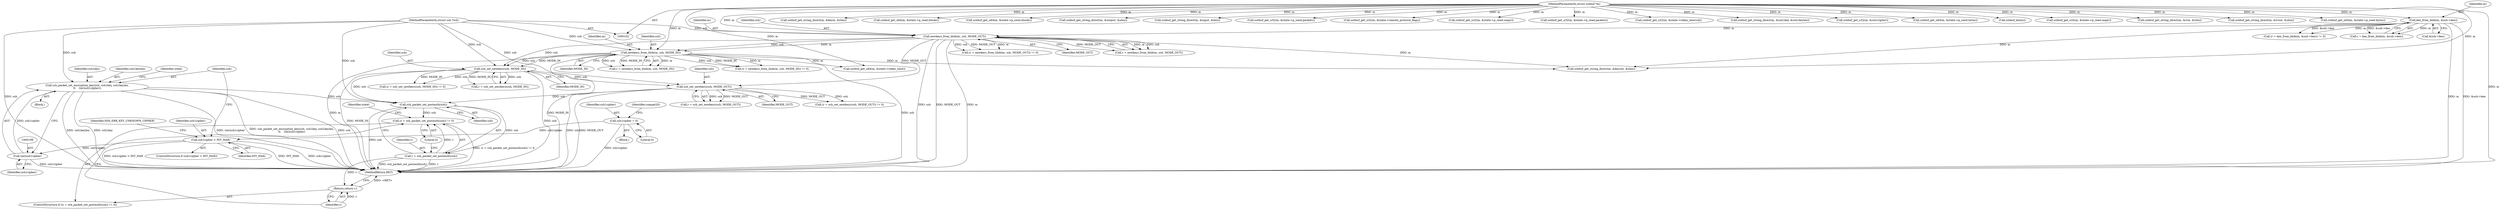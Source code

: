 digraph "0_src_3095060f479b86288e31c79ecbc5131a66bcd2f9_8@pointer" {
"1000485" [label="(Call,ssh_packet_set_postauth(ssh))"];
"1000194" [label="(Call,ssh_packet_set_encryption_key(ssh, ssh1key, ssh1keylen,\n\t\t    (int)ssh1cipher))"];
"1000103" [label="(MethodParameterIn,struct ssh *ssh)"];
"1000198" [label="(Call,(int)ssh1cipher)"];
"1000189" [label="(Call,ssh1cipher > INT_MAX)"];
"1000126" [label="(Call,ssh1cipher = 0)"];
"1000412" [label="(Call,ssh_set_newkeys(ssh, MODE_IN))"];
"1000261" [label="(Call,newkeys_from_blob(m, ssh, MODE_OUT))"];
"1000250" [label="(Call,kex_from_blob(m, &ssh->kex))"];
"1000104" [label="(MethodParameterIn,struct sshbuf *m)"];
"1000270" [label="(Call,newkeys_from_blob(m, ssh, MODE_IN))"];
"1000419" [label="(Call,ssh_set_newkeys(ssh, MODE_OUT))"];
"1000482" [label="(Call,(r = ssh_packet_set_postauth(ssh)) != 0)"];
"1000483" [label="(Call,r = ssh_packet_set_postauth(ssh))"];
"1000488" [label="(Return,return r;)"];
"1000258" [label="(Call,(r = newkeys_from_blob(m, ssh, MODE_OUT)) != 0)"];
"1000190" [label="(Identifier,ssh1cipher)"];
"1000194" [label="(Call,ssh_packet_set_encryption_key(ssh, ssh1key, ssh1keylen,\n\t\t    (int)ssh1cipher))"];
"1000267" [label="(Call,(r = newkeys_from_blob(m, ssh, MODE_IN)) != 0)"];
"1000440" [label="(Call,sshbuf_get_string_direct(m, &keyin, &rlen))"];
"1000409" [label="(Call,(r = ssh_set_newkeys(ssh, MODE_IN)) != 0)"];
"1000488" [label="(Return,return r;)"];
"1000128" [label="(Literal,0)"];
"1000279" [label="(Call,sshbuf_get_u64(m, &state->rekey_limit))"];
"1000366" [label="(Call,sshbuf_get_u64(m, &state->p_read.blocks))"];
"1000420" [label="(Identifier,ssh)"];
"1000200" [label="(Identifier,ssh1cipher)"];
"1000263" [label="(Identifier,ssh)"];
"1000252" [label="(Call,&ssh->kex)"];
"1000416" [label="(Call,(r = ssh_set_newkeys(ssh, MODE_OUT)) != 0)"];
"1000195" [label="(Identifier,ssh)"];
"1000492" [label="(Identifier,state)"];
"1000264" [label="(Identifier,MODE_OUT)"];
"1000314" [label="(Call,sshbuf_get_u64(m, &state->p_send.blocks))"];
"1000247" [label="(Call,(r = kex_from_blob(m, &ssh->kex)) != 0)"];
"1000484" [label="(Identifier,r)"];
"1000489" [label="(Identifier,r)"];
"1000514" [label="(Call,sshbuf_get_string_direct(m, &output, &olen))"];
"1000198" [label="(Call,(int)ssh1cipher)"];
"1000261" [label="(Call,newkeys_from_blob(m, ssh, MODE_OUT))"];
"1000191" [label="(Identifier,INT_MAX)"];
"1000105" [label="(Block,)"];
"1000251" [label="(Identifier,m)"];
"1000503" [label="(Call,sshbuf_get_string_direct(m, &input, &ilen))"];
"1000250" [label="(Call,kex_from_blob(m, &ssh->kex))"];
"1000272" [label="(Identifier,ssh)"];
"1000327" [label="(Call,sshbuf_get_u32(m, &state->p_send.packets))"];
"1000485" [label="(Call,ssh_packet_set_postauth(ssh))"];
"1000138" [label="(Call,sshbuf_get_u32(m, &state->remote_protocol_flags))"];
"1000417" [label="(Call,r = ssh_set_newkeys(ssh, MODE_OUT))"];
"1000554" [label="(MethodReturn,RET)"];
"1000197" [label="(Identifier,ssh1keylen)"];
"1000419" [label="(Call,ssh_set_newkeys(ssh, MODE_OUT))"];
"1000126" [label="(Call,ssh1cipher = 0)"];
"1000127" [label="(Identifier,ssh1cipher)"];
"1000410" [label="(Call,r = ssh_set_newkeys(ssh, MODE_IN))"];
"1000248" [label="(Call,r = kex_from_blob(m, &ssh->kex))"];
"1000259" [label="(Call,r = newkeys_from_blob(m, ssh, MODE_OUT))"];
"1000189" [label="(Call,ssh1cipher > INT_MAX)"];
"1000487" [label="(Literal,0)"];
"1000301" [label="(Call,sshbuf_get_u32(m, &state->p_send.seqnr))"];
"1000413" [label="(Identifier,ssh)"];
"1000103" [label="(MethodParameterIn,struct ssh *ssh)"];
"1000379" [label="(Call,sshbuf_get_u32(m, &state->p_read.packets))"];
"1000290" [label="(Call,sshbuf_get_u32(m, &state->rekey_interval))"];
"1000273" [label="(Identifier,MODE_IN)"];
"1000483" [label="(Call,r = ssh_packet_set_postauth(ssh))"];
"1000206" [label="(Identifier,state)"];
"1000196" [label="(Identifier,ssh1key)"];
"1000482" [label="(Call,(r = ssh_packet_set_postauth(ssh)) != 0)"];
"1000158" [label="(Call,sshbuf_get_string_direct(m, &ssh1key, &ssh1keylen))"];
"1000271" [label="(Identifier,m)"];
"1000149" [label="(Call,sshbuf_get_u32(m, &ssh1cipher))"];
"1000132" [label="(Block,)"];
"1000412" [label="(Call,ssh_set_newkeys(ssh, MODE_IN))"];
"1000430" [label="(Call,sshbuf_get_string_direct(m, &keyout, &slen))"];
"1000340" [label="(Call,sshbuf_get_u64(m, &state->p_send.bytes))"];
"1000545" [label="(Call,sshbuf_len(m))"];
"1000268" [label="(Call,r = newkeys_from_blob(m, ssh, MODE_IN))"];
"1000421" [label="(Identifier,MODE_OUT)"];
"1000188" [label="(ControlStructure,if (ssh1cipher > INT_MAX))"];
"1000353" [label="(Call,sshbuf_get_u32(m, &state->p_read.seqnr))"];
"1000179" [label="(Call,sshbuf_get_string_direct(m, &ivin, &rlen))"];
"1000486" [label="(Identifier,ssh)"];
"1000193" [label="(Identifier,SSH_ERR_KEY_UNKNOWN_CIPHER)"];
"1000131" [label="(Identifier,compat20)"];
"1000270" [label="(Call,newkeys_from_blob(m, ssh, MODE_IN))"];
"1000104" [label="(MethodParameterIn,struct sshbuf *m)"];
"1000481" [label="(ControlStructure,if ((r = ssh_packet_set_postauth(ssh)) != 0))"];
"1000169" [label="(Call,sshbuf_get_string_direct(m, &ivout, &slen))"];
"1000391" [label="(Call,sshbuf_get_u64(m, &state->p_read.bytes))"];
"1000262" [label="(Identifier,m)"];
"1000414" [label="(Identifier,MODE_IN)"];
"1000485" -> "1000483"  [label="AST: "];
"1000485" -> "1000486"  [label="CFG: "];
"1000486" -> "1000485"  [label="AST: "];
"1000483" -> "1000485"  [label="CFG: "];
"1000485" -> "1000554"  [label="DDG: ssh"];
"1000485" -> "1000482"  [label="DDG: ssh"];
"1000485" -> "1000483"  [label="DDG: ssh"];
"1000194" -> "1000485"  [label="DDG: ssh"];
"1000412" -> "1000485"  [label="DDG: ssh"];
"1000419" -> "1000485"  [label="DDG: ssh"];
"1000103" -> "1000485"  [label="DDG: ssh"];
"1000194" -> "1000132"  [label="AST: "];
"1000194" -> "1000198"  [label="CFG: "];
"1000195" -> "1000194"  [label="AST: "];
"1000196" -> "1000194"  [label="AST: "];
"1000197" -> "1000194"  [label="AST: "];
"1000198" -> "1000194"  [label="AST: "];
"1000206" -> "1000194"  [label="CFG: "];
"1000194" -> "1000554"  [label="DDG: ssh_packet_set_encryption_key(ssh, ssh1key, ssh1keylen,\n\t\t    (int)ssh1cipher)"];
"1000194" -> "1000554"  [label="DDG: ssh"];
"1000194" -> "1000554"  [label="DDG: ssh1keylen"];
"1000194" -> "1000554"  [label="DDG: ssh1key"];
"1000194" -> "1000554"  [label="DDG: (int)ssh1cipher"];
"1000103" -> "1000194"  [label="DDG: ssh"];
"1000198" -> "1000194"  [label="DDG: ssh1cipher"];
"1000103" -> "1000102"  [label="AST: "];
"1000103" -> "1000554"  [label="DDG: ssh"];
"1000103" -> "1000261"  [label="DDG: ssh"];
"1000103" -> "1000270"  [label="DDG: ssh"];
"1000103" -> "1000412"  [label="DDG: ssh"];
"1000103" -> "1000419"  [label="DDG: ssh"];
"1000198" -> "1000200"  [label="CFG: "];
"1000199" -> "1000198"  [label="AST: "];
"1000200" -> "1000198"  [label="AST: "];
"1000198" -> "1000554"  [label="DDG: ssh1cipher"];
"1000189" -> "1000198"  [label="DDG: ssh1cipher"];
"1000189" -> "1000188"  [label="AST: "];
"1000189" -> "1000191"  [label="CFG: "];
"1000190" -> "1000189"  [label="AST: "];
"1000191" -> "1000189"  [label="AST: "];
"1000193" -> "1000189"  [label="CFG: "];
"1000195" -> "1000189"  [label="CFG: "];
"1000189" -> "1000554"  [label="DDG: ssh1cipher"];
"1000189" -> "1000554"  [label="DDG: ssh1cipher > INT_MAX"];
"1000189" -> "1000554"  [label="DDG: INT_MAX"];
"1000126" -> "1000189"  [label="DDG: ssh1cipher"];
"1000126" -> "1000105"  [label="AST: "];
"1000126" -> "1000128"  [label="CFG: "];
"1000127" -> "1000126"  [label="AST: "];
"1000128" -> "1000126"  [label="AST: "];
"1000131" -> "1000126"  [label="CFG: "];
"1000126" -> "1000554"  [label="DDG: ssh1cipher"];
"1000412" -> "1000410"  [label="AST: "];
"1000412" -> "1000414"  [label="CFG: "];
"1000413" -> "1000412"  [label="AST: "];
"1000414" -> "1000412"  [label="AST: "];
"1000410" -> "1000412"  [label="CFG: "];
"1000412" -> "1000554"  [label="DDG: MODE_IN"];
"1000412" -> "1000554"  [label="DDG: ssh"];
"1000412" -> "1000409"  [label="DDG: ssh"];
"1000412" -> "1000409"  [label="DDG: MODE_IN"];
"1000412" -> "1000410"  [label="DDG: ssh"];
"1000412" -> "1000410"  [label="DDG: MODE_IN"];
"1000261" -> "1000412"  [label="DDG: ssh"];
"1000270" -> "1000412"  [label="DDG: ssh"];
"1000270" -> "1000412"  [label="DDG: MODE_IN"];
"1000412" -> "1000419"  [label="DDG: ssh"];
"1000261" -> "1000259"  [label="AST: "];
"1000261" -> "1000264"  [label="CFG: "];
"1000262" -> "1000261"  [label="AST: "];
"1000263" -> "1000261"  [label="AST: "];
"1000264" -> "1000261"  [label="AST: "];
"1000259" -> "1000261"  [label="CFG: "];
"1000261" -> "1000554"  [label="DDG: ssh"];
"1000261" -> "1000554"  [label="DDG: MODE_OUT"];
"1000261" -> "1000554"  [label="DDG: m"];
"1000261" -> "1000258"  [label="DDG: m"];
"1000261" -> "1000258"  [label="DDG: ssh"];
"1000261" -> "1000258"  [label="DDG: MODE_OUT"];
"1000261" -> "1000259"  [label="DDG: m"];
"1000261" -> "1000259"  [label="DDG: ssh"];
"1000261" -> "1000259"  [label="DDG: MODE_OUT"];
"1000250" -> "1000261"  [label="DDG: m"];
"1000104" -> "1000261"  [label="DDG: m"];
"1000261" -> "1000270"  [label="DDG: m"];
"1000261" -> "1000270"  [label="DDG: ssh"];
"1000261" -> "1000419"  [label="DDG: MODE_OUT"];
"1000261" -> "1000430"  [label="DDG: m"];
"1000250" -> "1000248"  [label="AST: "];
"1000250" -> "1000252"  [label="CFG: "];
"1000251" -> "1000250"  [label="AST: "];
"1000252" -> "1000250"  [label="AST: "];
"1000248" -> "1000250"  [label="CFG: "];
"1000250" -> "1000554"  [label="DDG: m"];
"1000250" -> "1000554"  [label="DDG: &ssh->kex"];
"1000250" -> "1000247"  [label="DDG: m"];
"1000250" -> "1000247"  [label="DDG: &ssh->kex"];
"1000250" -> "1000248"  [label="DDG: m"];
"1000250" -> "1000248"  [label="DDG: &ssh->kex"];
"1000104" -> "1000250"  [label="DDG: m"];
"1000250" -> "1000430"  [label="DDG: m"];
"1000104" -> "1000102"  [label="AST: "];
"1000104" -> "1000554"  [label="DDG: m"];
"1000104" -> "1000138"  [label="DDG: m"];
"1000104" -> "1000149"  [label="DDG: m"];
"1000104" -> "1000158"  [label="DDG: m"];
"1000104" -> "1000169"  [label="DDG: m"];
"1000104" -> "1000179"  [label="DDG: m"];
"1000104" -> "1000270"  [label="DDG: m"];
"1000104" -> "1000279"  [label="DDG: m"];
"1000104" -> "1000290"  [label="DDG: m"];
"1000104" -> "1000301"  [label="DDG: m"];
"1000104" -> "1000314"  [label="DDG: m"];
"1000104" -> "1000327"  [label="DDG: m"];
"1000104" -> "1000340"  [label="DDG: m"];
"1000104" -> "1000353"  [label="DDG: m"];
"1000104" -> "1000366"  [label="DDG: m"];
"1000104" -> "1000379"  [label="DDG: m"];
"1000104" -> "1000391"  [label="DDG: m"];
"1000104" -> "1000430"  [label="DDG: m"];
"1000104" -> "1000440"  [label="DDG: m"];
"1000104" -> "1000503"  [label="DDG: m"];
"1000104" -> "1000514"  [label="DDG: m"];
"1000104" -> "1000545"  [label="DDG: m"];
"1000270" -> "1000268"  [label="AST: "];
"1000270" -> "1000273"  [label="CFG: "];
"1000271" -> "1000270"  [label="AST: "];
"1000272" -> "1000270"  [label="AST: "];
"1000273" -> "1000270"  [label="AST: "];
"1000268" -> "1000270"  [label="CFG: "];
"1000270" -> "1000554"  [label="DDG: MODE_IN"];
"1000270" -> "1000554"  [label="DDG: ssh"];
"1000270" -> "1000554"  [label="DDG: m"];
"1000270" -> "1000267"  [label="DDG: m"];
"1000270" -> "1000267"  [label="DDG: ssh"];
"1000270" -> "1000267"  [label="DDG: MODE_IN"];
"1000270" -> "1000268"  [label="DDG: m"];
"1000270" -> "1000268"  [label="DDG: ssh"];
"1000270" -> "1000268"  [label="DDG: MODE_IN"];
"1000270" -> "1000279"  [label="DDG: m"];
"1000270" -> "1000430"  [label="DDG: m"];
"1000419" -> "1000417"  [label="AST: "];
"1000419" -> "1000421"  [label="CFG: "];
"1000420" -> "1000419"  [label="AST: "];
"1000421" -> "1000419"  [label="AST: "];
"1000417" -> "1000419"  [label="CFG: "];
"1000419" -> "1000554"  [label="DDG: ssh"];
"1000419" -> "1000554"  [label="DDG: MODE_OUT"];
"1000419" -> "1000416"  [label="DDG: ssh"];
"1000419" -> "1000416"  [label="DDG: MODE_OUT"];
"1000419" -> "1000417"  [label="DDG: ssh"];
"1000419" -> "1000417"  [label="DDG: MODE_OUT"];
"1000482" -> "1000481"  [label="AST: "];
"1000482" -> "1000487"  [label="CFG: "];
"1000483" -> "1000482"  [label="AST: "];
"1000487" -> "1000482"  [label="AST: "];
"1000489" -> "1000482"  [label="CFG: "];
"1000492" -> "1000482"  [label="CFG: "];
"1000482" -> "1000554"  [label="DDG: (r = ssh_packet_set_postauth(ssh)) != 0"];
"1000483" -> "1000482"  [label="DDG: r"];
"1000484" -> "1000483"  [label="AST: "];
"1000487" -> "1000483"  [label="CFG: "];
"1000483" -> "1000554"  [label="DDG: ssh_packet_set_postauth(ssh)"];
"1000483" -> "1000554"  [label="DDG: r"];
"1000483" -> "1000488"  [label="DDG: r"];
"1000488" -> "1000481"  [label="AST: "];
"1000488" -> "1000489"  [label="CFG: "];
"1000489" -> "1000488"  [label="AST: "];
"1000554" -> "1000488"  [label="CFG: "];
"1000488" -> "1000554"  [label="DDG: <RET>"];
"1000489" -> "1000488"  [label="DDG: r"];
}

